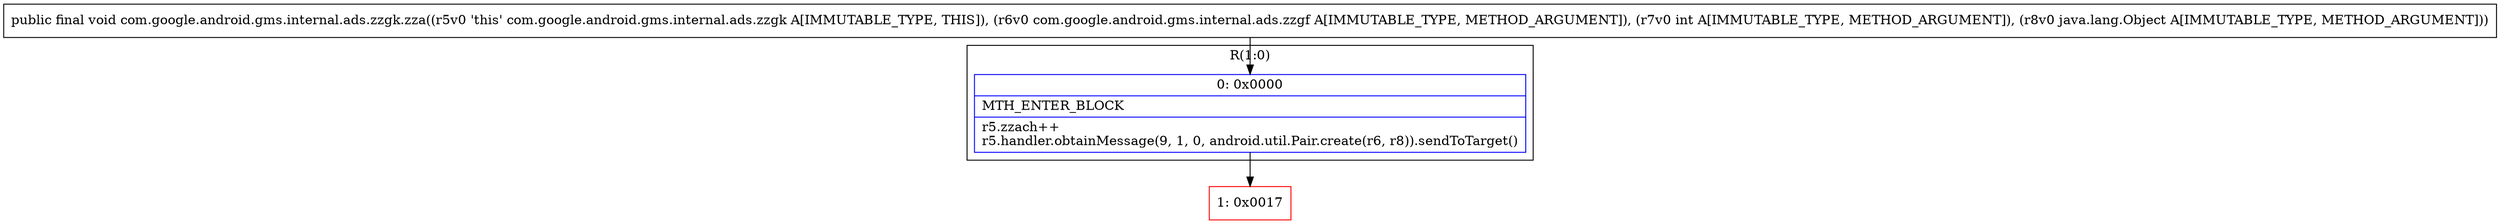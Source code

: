 digraph "CFG forcom.google.android.gms.internal.ads.zzgk.zza(Lcom\/google\/android\/gms\/internal\/ads\/zzgf;ILjava\/lang\/Object;)V" {
subgraph cluster_Region_1185899494 {
label = "R(1:0)";
node [shape=record,color=blue];
Node_0 [shape=record,label="{0\:\ 0x0000|MTH_ENTER_BLOCK\l|r5.zzach++\lr5.handler.obtainMessage(9, 1, 0, android.util.Pair.create(r6, r8)).sendToTarget()\l}"];
}
Node_1 [shape=record,color=red,label="{1\:\ 0x0017}"];
MethodNode[shape=record,label="{public final void com.google.android.gms.internal.ads.zzgk.zza((r5v0 'this' com.google.android.gms.internal.ads.zzgk A[IMMUTABLE_TYPE, THIS]), (r6v0 com.google.android.gms.internal.ads.zzgf A[IMMUTABLE_TYPE, METHOD_ARGUMENT]), (r7v0 int A[IMMUTABLE_TYPE, METHOD_ARGUMENT]), (r8v0 java.lang.Object A[IMMUTABLE_TYPE, METHOD_ARGUMENT])) }"];
MethodNode -> Node_0;
Node_0 -> Node_1;
}

